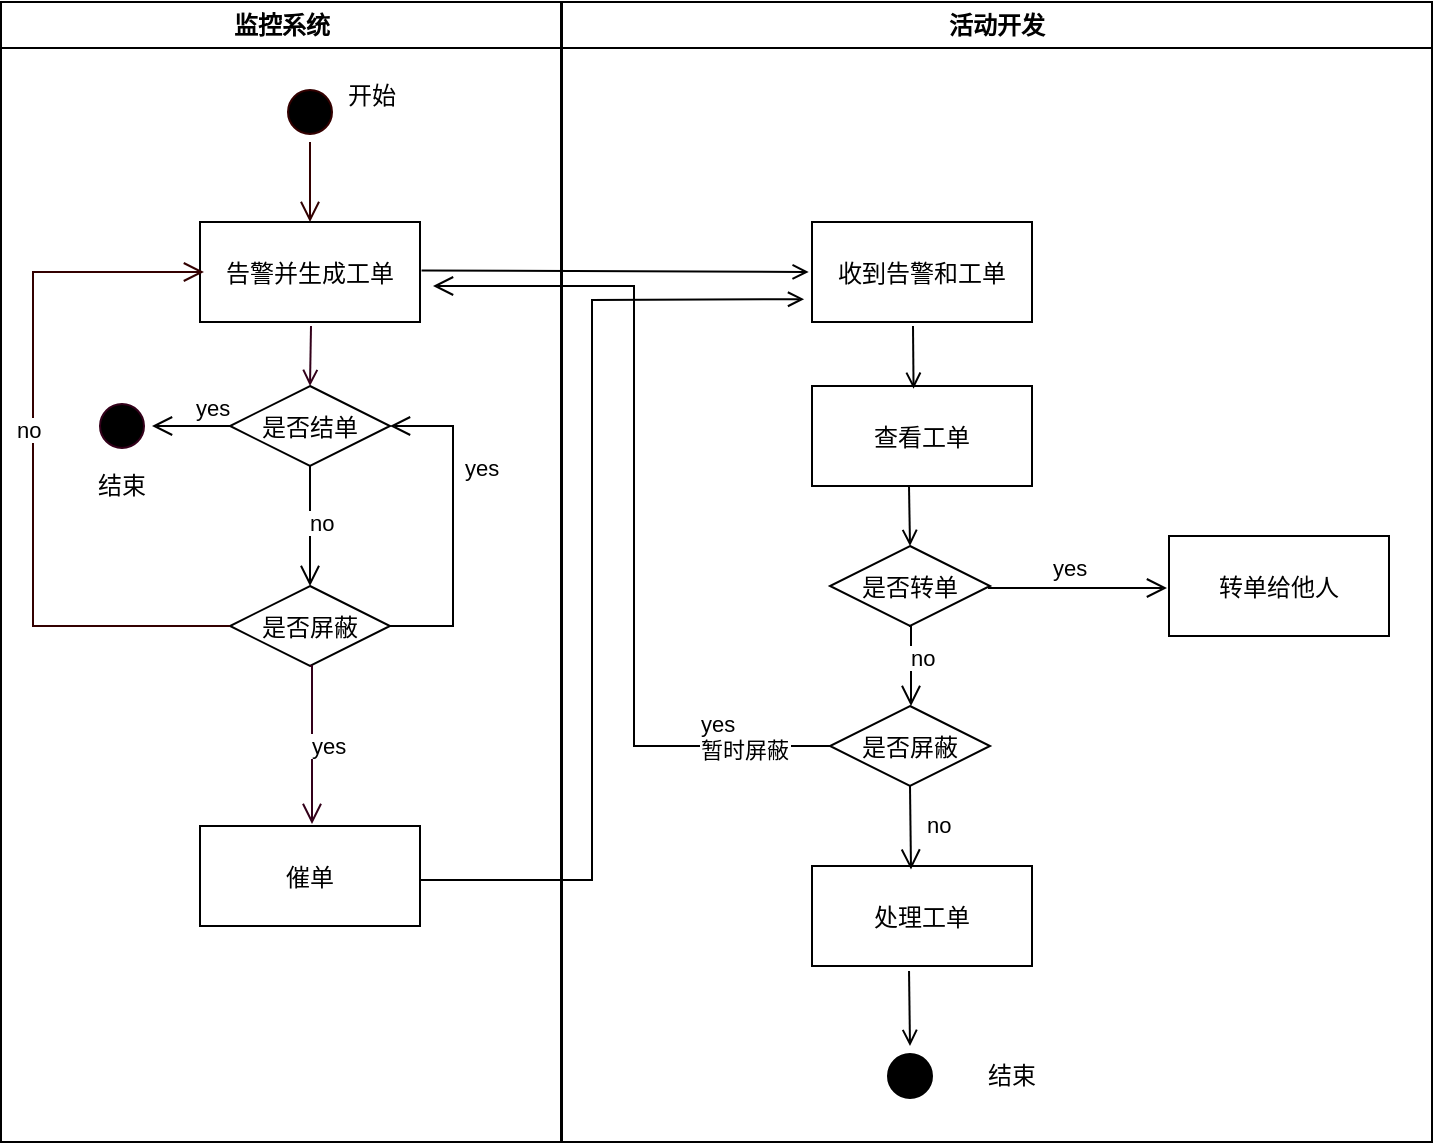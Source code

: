 <mxfile version="20.8.19" type="github">
  <diagram name="Page-1" id="e7e014a7-5840-1c2e-5031-d8a46d1fe8dd">
    <mxGraphModel dx="1050" dy="581" grid="1" gridSize="10" guides="1" tooltips="1" connect="1" arrows="1" fold="1" page="1" pageScale="1" pageWidth="1169" pageHeight="826" background="none" math="0" shadow="0">
      <root>
        <mxCell id="0" />
        <mxCell id="1" parent="0" />
        <mxCell id="2" value="监控系统" style="swimlane;whiteSpace=wrap;startSize=23;" parent="1" vertex="1">
          <mxGeometry x="164.5" y="128" width="280" height="570" as="geometry" />
        </mxCell>
        <mxCell id="5" value="" style="ellipse;shape=startState;fillColor=#000000;strokeColor=#330000;" parent="2" vertex="1">
          <mxGeometry x="139.5" y="40" width="30" height="30" as="geometry" />
        </mxCell>
        <mxCell id="6" value="" style="edgeStyle=elbowEdgeStyle;elbow=horizontal;verticalAlign=bottom;endArrow=open;endSize=8;strokeColor=#330000;endFill=1;rounded=0" parent="2" source="5" target="7" edge="1">
          <mxGeometry x="139.5" y="40" as="geometry">
            <mxPoint x="154.5" y="110" as="targetPoint" />
          </mxGeometry>
        </mxCell>
        <mxCell id="7" value="告警并生成工单" style="" parent="2" vertex="1">
          <mxGeometry x="99.5" y="110" width="110" height="50" as="geometry" />
        </mxCell>
        <mxCell id="9" value="" style="endArrow=open;strokeColor=#33001A;endFill=1;rounded=0;entryX=0.5;entryY=0;entryDx=0;entryDy=0;" parent="2" target="6XRg9CFG3OLqOiXD3lJk-41" edge="1">
          <mxGeometry relative="1" as="geometry">
            <mxPoint x="155" y="162" as="sourcePoint" />
            <mxPoint x="155" y="220" as="targetPoint" />
          </mxGeometry>
        </mxCell>
        <mxCell id="10" value="催单" style="" parent="2" vertex="1">
          <mxGeometry x="99.5" y="412" width="110" height="50" as="geometry" />
        </mxCell>
        <mxCell id="6XRg9CFG3OLqOiXD3lJk-41" value="是否结单" style="rhombus;fillColor=#FFFFFF;strokeColor=#000000;" parent="2" vertex="1">
          <mxGeometry x="114.5" y="192" width="80" height="40" as="geometry" />
        </mxCell>
        <mxCell id="13" value="" style="ellipse;shape=startState;fillColor=#000000;strokeColor=#33001A;" parent="2" vertex="1">
          <mxGeometry x="45.5" y="197" width="30" height="30" as="geometry" />
        </mxCell>
        <mxCell id="22" value="yes" style="edgeStyle=elbowEdgeStyle;elbow=horizontal;align=left;verticalAlign=bottom;endArrow=open;endSize=8;strokeColor=#000000;endFill=1;rounded=0;" parent="2" source="6XRg9CFG3OLqOiXD3lJk-41" target="13" edge="1">
          <mxGeometry x="-0.026" relative="1" as="geometry">
            <mxPoint x="95.5" y="305" as="targetPoint" />
            <Array as="points" />
            <mxPoint as="offset" />
          </mxGeometry>
        </mxCell>
        <mxCell id="6XRg9CFG3OLqOiXD3lJk-53" value="是否屏蔽" style="rhombus;fillColor=#FFFFFF;strokeColor=#000000;" parent="2" vertex="1">
          <mxGeometry x="114.5" y="292" width="80" height="40" as="geometry" />
        </mxCell>
        <mxCell id="6XRg9CFG3OLqOiXD3lJk-54" value="yes" style="edgeStyle=elbowEdgeStyle;elbow=horizontal;align=left;verticalAlign=bottom;endArrow=open;endSize=8;strokeColor=#000000;endFill=1;rounded=0;" parent="2" source="6XRg9CFG3OLqOiXD3lJk-53" target="6XRg9CFG3OLqOiXD3lJk-41" edge="1">
          <mxGeometry x="0.245" y="-3" relative="1" as="geometry">
            <mxPoint x="245.5" y="202" as="targetPoint" />
            <Array as="points">
              <mxPoint x="226" y="252" />
            </Array>
            <mxPoint x="84.5" y="312" as="sourcePoint" />
            <mxPoint x="1" as="offset" />
          </mxGeometry>
        </mxCell>
        <mxCell id="6XRg9CFG3OLqOiXD3lJk-55" value="no" style="edgeStyle=elbowEdgeStyle;elbow=horizontal;align=left;verticalAlign=bottom;endArrow=open;endSize=8;strokeColor=#000000;endFill=1;rounded=0;exitX=0.5;exitY=1;exitDx=0;exitDy=0;" parent="2" source="6XRg9CFG3OLqOiXD3lJk-41" target="6XRg9CFG3OLqOiXD3lJk-53" edge="1">
          <mxGeometry x="0.245" y="-3" relative="1" as="geometry">
            <mxPoint x="55.5" y="222" as="targetPoint" />
            <Array as="points" />
            <mxPoint x="124.5" y="222" as="sourcePoint" />
            <mxPoint x="1" as="offset" />
          </mxGeometry>
        </mxCell>
        <mxCell id="6XRg9CFG3OLqOiXD3lJk-56" value="yes" style="edgeStyle=elbowEdgeStyle;elbow=horizontal;align=left;verticalAlign=bottom;endArrow=open;endSize=8;strokeColor=#33001A;endFill=1;rounded=0;exitX=0.5;exitY=1;exitDx=0;exitDy=0;entryX=0.505;entryY=-0.02;entryDx=0;entryDy=0;entryPerimeter=0;" parent="2" source="6XRg9CFG3OLqOiXD3lJk-53" target="10" edge="1">
          <mxGeometry x="0.245" y="-3" relative="1" as="geometry">
            <mxPoint x="155.5" y="402" as="targetPoint" />
            <Array as="points">
              <mxPoint x="155.5" y="362" />
            </Array>
            <mxPoint x="124.5" y="222" as="sourcePoint" />
            <mxPoint x="1" as="offset" />
          </mxGeometry>
        </mxCell>
        <mxCell id="6XRg9CFG3OLqOiXD3lJk-78" value="no" style="edgeStyle=elbowEdgeStyle;elbow=horizontal;align=left;verticalAlign=bottom;endArrow=open;endSize=8;strokeColor=#330000;endFill=1;rounded=0;exitX=0;exitY=0.5;exitDx=0;exitDy=0;entryX=0.018;entryY=0.5;entryDx=0;entryDy=0;entryPerimeter=0;" parent="2" source="6XRg9CFG3OLqOiXD3lJk-53" target="7" edge="1">
          <mxGeometry x="0.044" y="11" relative="1" as="geometry">
            <mxPoint x="-94.5" y="102" as="targetPoint" />
            <Array as="points">
              <mxPoint x="16" y="222" />
            </Array>
            <mxPoint x="164.5" y="242" as="sourcePoint" />
            <mxPoint x="1" y="1" as="offset" />
          </mxGeometry>
        </mxCell>
        <mxCell id="6XRg9CFG3OLqOiXD3lJk-89" value="开始" style="text;html=1;strokeColor=none;fillColor=none;align=center;verticalAlign=middle;whiteSpace=wrap;rounded=0;" parent="2" vertex="1">
          <mxGeometry x="155.5" y="32" width="60" height="30" as="geometry" />
        </mxCell>
        <mxCell id="6XRg9CFG3OLqOiXD3lJk-90" value="结束" style="text;html=1;strokeColor=none;fillColor=none;align=center;verticalAlign=middle;whiteSpace=wrap;rounded=0;" parent="2" vertex="1">
          <mxGeometry x="30.5" y="227" width="60" height="30" as="geometry" />
        </mxCell>
        <mxCell id="3" value="活动开发" style="swimlane;whiteSpace=wrap;strokeColor=#000000;" parent="1" vertex="1">
          <mxGeometry x="445" y="128" width="435" height="570" as="geometry">
            <mxRectangle x="445" y="128" width="90" height="30" as="alternateBounds" />
          </mxGeometry>
        </mxCell>
        <mxCell id="15" value="收到告警和工单" style="" parent="3" vertex="1">
          <mxGeometry x="125" y="110" width="110" height="50" as="geometry" />
        </mxCell>
        <mxCell id="16" value="查看工单" style="" parent="3" vertex="1">
          <mxGeometry x="125" y="192" width="110" height="50" as="geometry" />
        </mxCell>
        <mxCell id="6XRg9CFG3OLqOiXD3lJk-63" value="" style="endArrow=open;strokeColor=#000000;endFill=1;rounded=0;entryX=0.498;entryY=0.028;entryDx=0;entryDy=0;entryPerimeter=0;" parent="3" edge="1">
          <mxGeometry relative="1" as="geometry">
            <mxPoint x="175.5" y="162" as="sourcePoint" />
            <mxPoint x="175.78" y="193.4" as="targetPoint" />
          </mxGeometry>
        </mxCell>
        <mxCell id="6XRg9CFG3OLqOiXD3lJk-64" value="" style="endArrow=open;strokeColor=#000000;endFill=1;rounded=0;entryX=0.5;entryY=0;entryDx=0;entryDy=0;" parent="3" target="6XRg9CFG3OLqOiXD3lJk-75" edge="1">
          <mxGeometry relative="1" as="geometry">
            <mxPoint x="173.5" y="242" as="sourcePoint" />
            <mxPoint x="176" y="282" as="targetPoint" />
          </mxGeometry>
        </mxCell>
        <mxCell id="6XRg9CFG3OLqOiXD3lJk-71" value="处理工单" style="" parent="3" vertex="1">
          <mxGeometry x="125" y="432" width="110" height="50" as="geometry" />
        </mxCell>
        <mxCell id="6XRg9CFG3OLqOiXD3lJk-74" value="yes&#xa;暂时屏蔽" style="edgeStyle=elbowEdgeStyle;elbow=horizontal;align=left;verticalAlign=bottom;endArrow=open;endSize=8;strokeColor=#000000;endFill=1;rounded=0;exitX=0;exitY=0.5;exitDx=0;exitDy=0;" parent="3" source="6XRg9CFG3OLqOiXD3lJk-79" edge="1">
          <mxGeometry x="-0.689" y="11" relative="1" as="geometry">
            <mxPoint x="-64.5" y="142" as="targetPoint" />
            <Array as="points">
              <mxPoint x="36" y="222" />
            </Array>
            <mxPoint x="85" y="372" as="sourcePoint" />
            <mxPoint as="offset" />
          </mxGeometry>
        </mxCell>
        <mxCell id="6XRg9CFG3OLqOiXD3lJk-75" value="是否转单" style="rhombus;fillColor=#FFFFFF;strokeColor=#000000;" parent="3" vertex="1">
          <mxGeometry x="134" y="272" width="80" height="40" as="geometry" />
        </mxCell>
        <mxCell id="6XRg9CFG3OLqOiXD3lJk-79" value="是否屏蔽" style="rhombus;fillColor=#FFFFFF;strokeColor=#000000;" parent="3" vertex="1">
          <mxGeometry x="134" y="352" width="80" height="40" as="geometry" />
        </mxCell>
        <mxCell id="6XRg9CFG3OLqOiXD3lJk-83" value="no" style="edgeStyle=elbowEdgeStyle;elbow=horizontal;align=left;verticalAlign=bottom;endArrow=open;endSize=8;strokeColor=#000000;endFill=1;rounded=0;exitX=0.5;exitY=1;exitDx=0;exitDy=0;entryX=0.5;entryY=0;entryDx=0;entryDy=0;" parent="3" target="6XRg9CFG3OLqOiXD3lJk-79" edge="1">
          <mxGeometry x="0.245" y="-3" relative="1" as="geometry">
            <mxPoint x="174.05" y="391" as="targetPoint" />
            <Array as="points">
              <mxPoint x="174.5" y="342" />
            </Array>
            <mxPoint x="173.5" y="312" as="sourcePoint" />
            <mxPoint x="1" as="offset" />
          </mxGeometry>
        </mxCell>
        <mxCell id="6XRg9CFG3OLqOiXD3lJk-84" value="no" style="edgeStyle=elbowEdgeStyle;elbow=horizontal;align=left;verticalAlign=bottom;endArrow=open;endSize=8;strokeColor=#000000;endFill=1;rounded=0;exitX=0.5;exitY=1;exitDx=0;exitDy=0;entryX=0.448;entryY=0.036;entryDx=0;entryDy=0;entryPerimeter=0;" parent="3" source="6XRg9CFG3OLqOiXD3lJk-79" target="6XRg9CFG3OLqOiXD3lJk-71" edge="1">
          <mxGeometry x="0.308" y="6" relative="1" as="geometry">
            <mxPoint x="174.5" y="472" as="targetPoint" />
            <Array as="points">
              <mxPoint x="174.5" y="432" />
            </Array>
            <mxPoint x="243.5" y="372" as="sourcePoint" />
            <mxPoint y="1" as="offset" />
          </mxGeometry>
        </mxCell>
        <mxCell id="6XRg9CFG3OLqOiXD3lJk-87" value="转单给他人" style="" parent="3" vertex="1">
          <mxGeometry x="303.5" y="267" width="110" height="50" as="geometry" />
        </mxCell>
        <mxCell id="6XRg9CFG3OLqOiXD3lJk-88" value="yes" style="edgeStyle=elbowEdgeStyle;elbow=horizontal;align=left;verticalAlign=bottom;endArrow=open;endSize=8;strokeColor=#000000;endFill=1;rounded=0;exitX=1;exitY=0.5;exitDx=0;exitDy=0;" parent="3" edge="1">
          <mxGeometry x="-0.318" y="1" relative="1" as="geometry">
            <mxPoint x="302.5" y="293" as="targetPoint" />
            <Array as="points">
              <mxPoint x="262.5" y="303" />
            </Array>
            <mxPoint x="213" y="293" as="sourcePoint" />
            <mxPoint as="offset" />
          </mxGeometry>
        </mxCell>
        <mxCell id="6XRg9CFG3OLqOiXD3lJk-92" value="" style="ellipse;shape=startState;fillColor=#000000;strokeColor=#000000;" parent="3" vertex="1">
          <mxGeometry x="159" y="522" width="30" height="30" as="geometry" />
        </mxCell>
        <mxCell id="6XRg9CFG3OLqOiXD3lJk-94" value="" style="endArrow=open;strokeColor=#000000;endFill=1;rounded=0;exitX=0.441;exitY=1.049;exitDx=0;exitDy=0;exitPerimeter=0;" parent="3" source="6XRg9CFG3OLqOiXD3lJk-71" target="6XRg9CFG3OLqOiXD3lJk-92" edge="1">
          <mxGeometry relative="1" as="geometry">
            <mxPoint x="475" y="522.4" as="sourcePoint" />
            <mxPoint x="667.04" y="232.0" as="targetPoint" />
            <Array as="points" />
          </mxGeometry>
        </mxCell>
        <mxCell id="6XRg9CFG3OLqOiXD3lJk-96" value="结束" style="text;html=1;strokeColor=none;fillColor=none;align=center;verticalAlign=middle;whiteSpace=wrap;rounded=0;" parent="3" vertex="1">
          <mxGeometry x="195" y="522" width="60" height="30" as="geometry" />
        </mxCell>
        <mxCell id="20" value="" style="endArrow=open;strokeColor=#000000;endFill=1;rounded=0;entryX=-0.015;entryY=0.5;entryDx=0;entryDy=0;entryPerimeter=0;exitX=1.007;exitY=0.484;exitDx=0;exitDy=0;exitPerimeter=0;" parent="1" source="7" target="15" edge="1">
          <mxGeometry relative="1" as="geometry">
            <mxPoint x="335" y="263" as="sourcePoint" />
            <mxPoint x="465" y="263" as="targetPoint" />
          </mxGeometry>
        </mxCell>
        <mxCell id="6XRg9CFG3OLqOiXD3lJk-65" value="" style="endArrow=open;strokeColor=#000000;endFill=1;rounded=0;exitX=1;exitY=0.54;exitDx=0;exitDy=0;exitPerimeter=0;entryX=-0.036;entryY=0.772;entryDx=0;entryDy=0;entryPerimeter=0;" parent="1" source="10" target="15" edge="1">
          <mxGeometry relative="1" as="geometry">
            <mxPoint x="404.77" y="292.2" as="sourcePoint" />
            <mxPoint x="490" y="290" as="targetPoint" />
            <Array as="points">
              <mxPoint x="460" y="567" />
              <mxPoint x="460" y="420" />
              <mxPoint x="460" y="277" />
            </Array>
          </mxGeometry>
        </mxCell>
      </root>
    </mxGraphModel>
  </diagram>
</mxfile>
